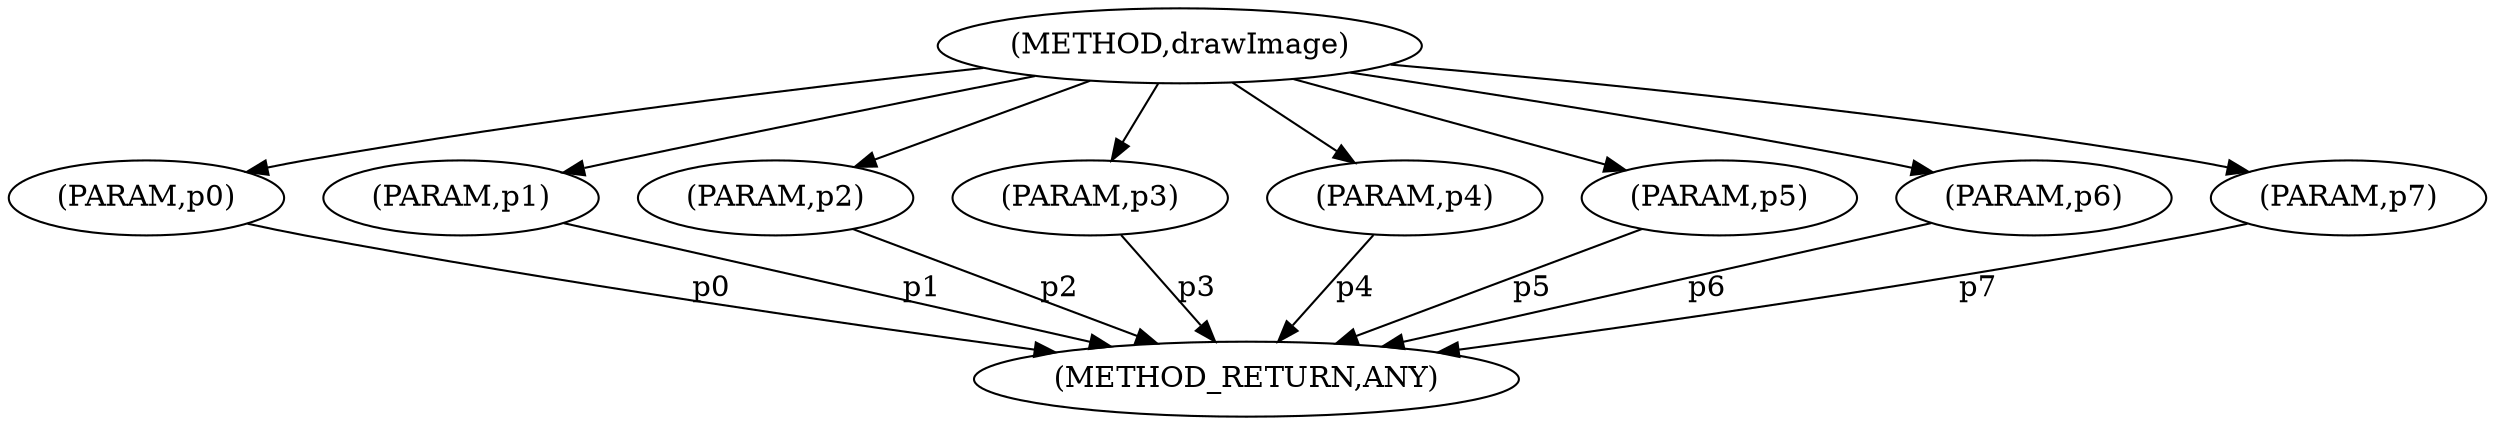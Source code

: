 digraph "drawImage" {  
"250" [label = <(METHOD,drawImage)> ]
"260" [label = <(METHOD_RETURN,ANY)> ]
"251" [label = <(PARAM,p0)> ]
"252" [label = <(PARAM,p1)> ]
"253" [label = <(PARAM,p2)> ]
"254" [label = <(PARAM,p3)> ]
"255" [label = <(PARAM,p4)> ]
"256" [label = <(PARAM,p5)> ]
"257" [label = <(PARAM,p6)> ]
"258" [label = <(PARAM,p7)> ]
  "251" -> "260"  [ label = "p0"] 
  "252" -> "260"  [ label = "p1"] 
  "253" -> "260"  [ label = "p2"] 
  "254" -> "260"  [ label = "p3"] 
  "255" -> "260"  [ label = "p4"] 
  "256" -> "260"  [ label = "p5"] 
  "257" -> "260"  [ label = "p6"] 
  "258" -> "260"  [ label = "p7"] 
  "250" -> "251" 
  "250" -> "252" 
  "250" -> "253" 
  "250" -> "254" 
  "250" -> "255" 
  "250" -> "256" 
  "250" -> "257" 
  "250" -> "258" 
}
